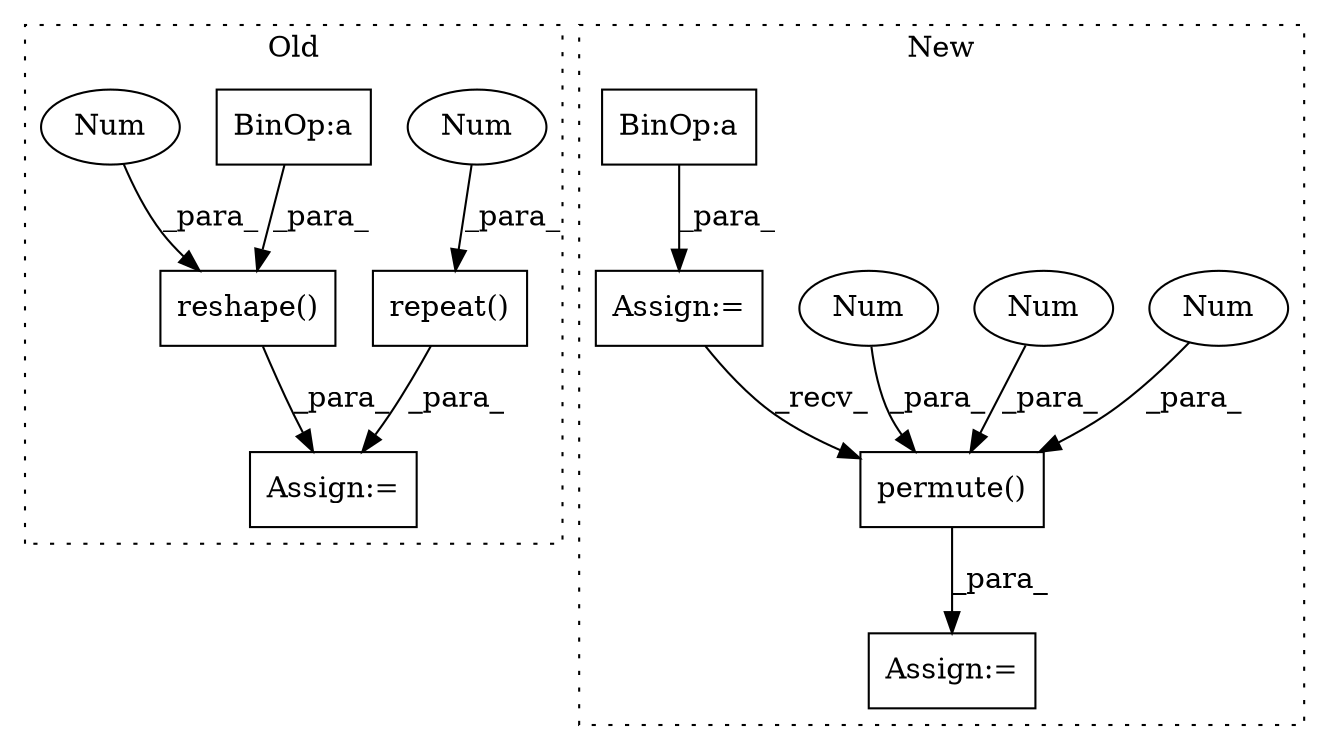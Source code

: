 digraph G {
subgraph cluster0 {
1 [label="repeat()" a="75" s="4959,4983" l="20,1" shape="box"];
5 [label="Num" a="76" s="4982" l="1" shape="ellipse"];
7 [label="Assign:=" a="68" s="5092" l="3" shape="box"];
8 [label="reshape()" a="75" s="4808,4854" l="28,1" shape="box"];
10 [label="BinOp:a" a="82" s="4850" l="3" shape="box"];
11 [label="Num" a="76" s="4845" l="2" shape="ellipse"];
label = "Old";
style="dotted";
}
subgraph cluster1 {
2 [label="permute()" a="75" s="5006,5031" l="15,1" shape="box"];
3 [label="Num" a="76" s="5027" l="1" shape="ellipse"];
4 [label="Num" a="76" s="5030" l="1" shape="ellipse"];
6 [label="Num" a="76" s="5024" l="1" shape="ellipse"];
9 [label="BinOp:a" a="82" s="4468" l="1" shape="box"];
12 [label="Assign:=" a="68" s="4453" l="3" shape="box"];
13 [label="Assign:=" a="68" s="5003" l="3" shape="box"];
label = "New";
style="dotted";
}
1 -> 7 [label="_para_"];
2 -> 13 [label="_para_"];
3 -> 2 [label="_para_"];
4 -> 2 [label="_para_"];
5 -> 1 [label="_para_"];
6 -> 2 [label="_para_"];
8 -> 7 [label="_para_"];
9 -> 12 [label="_para_"];
10 -> 8 [label="_para_"];
11 -> 8 [label="_para_"];
12 -> 2 [label="_recv_"];
}